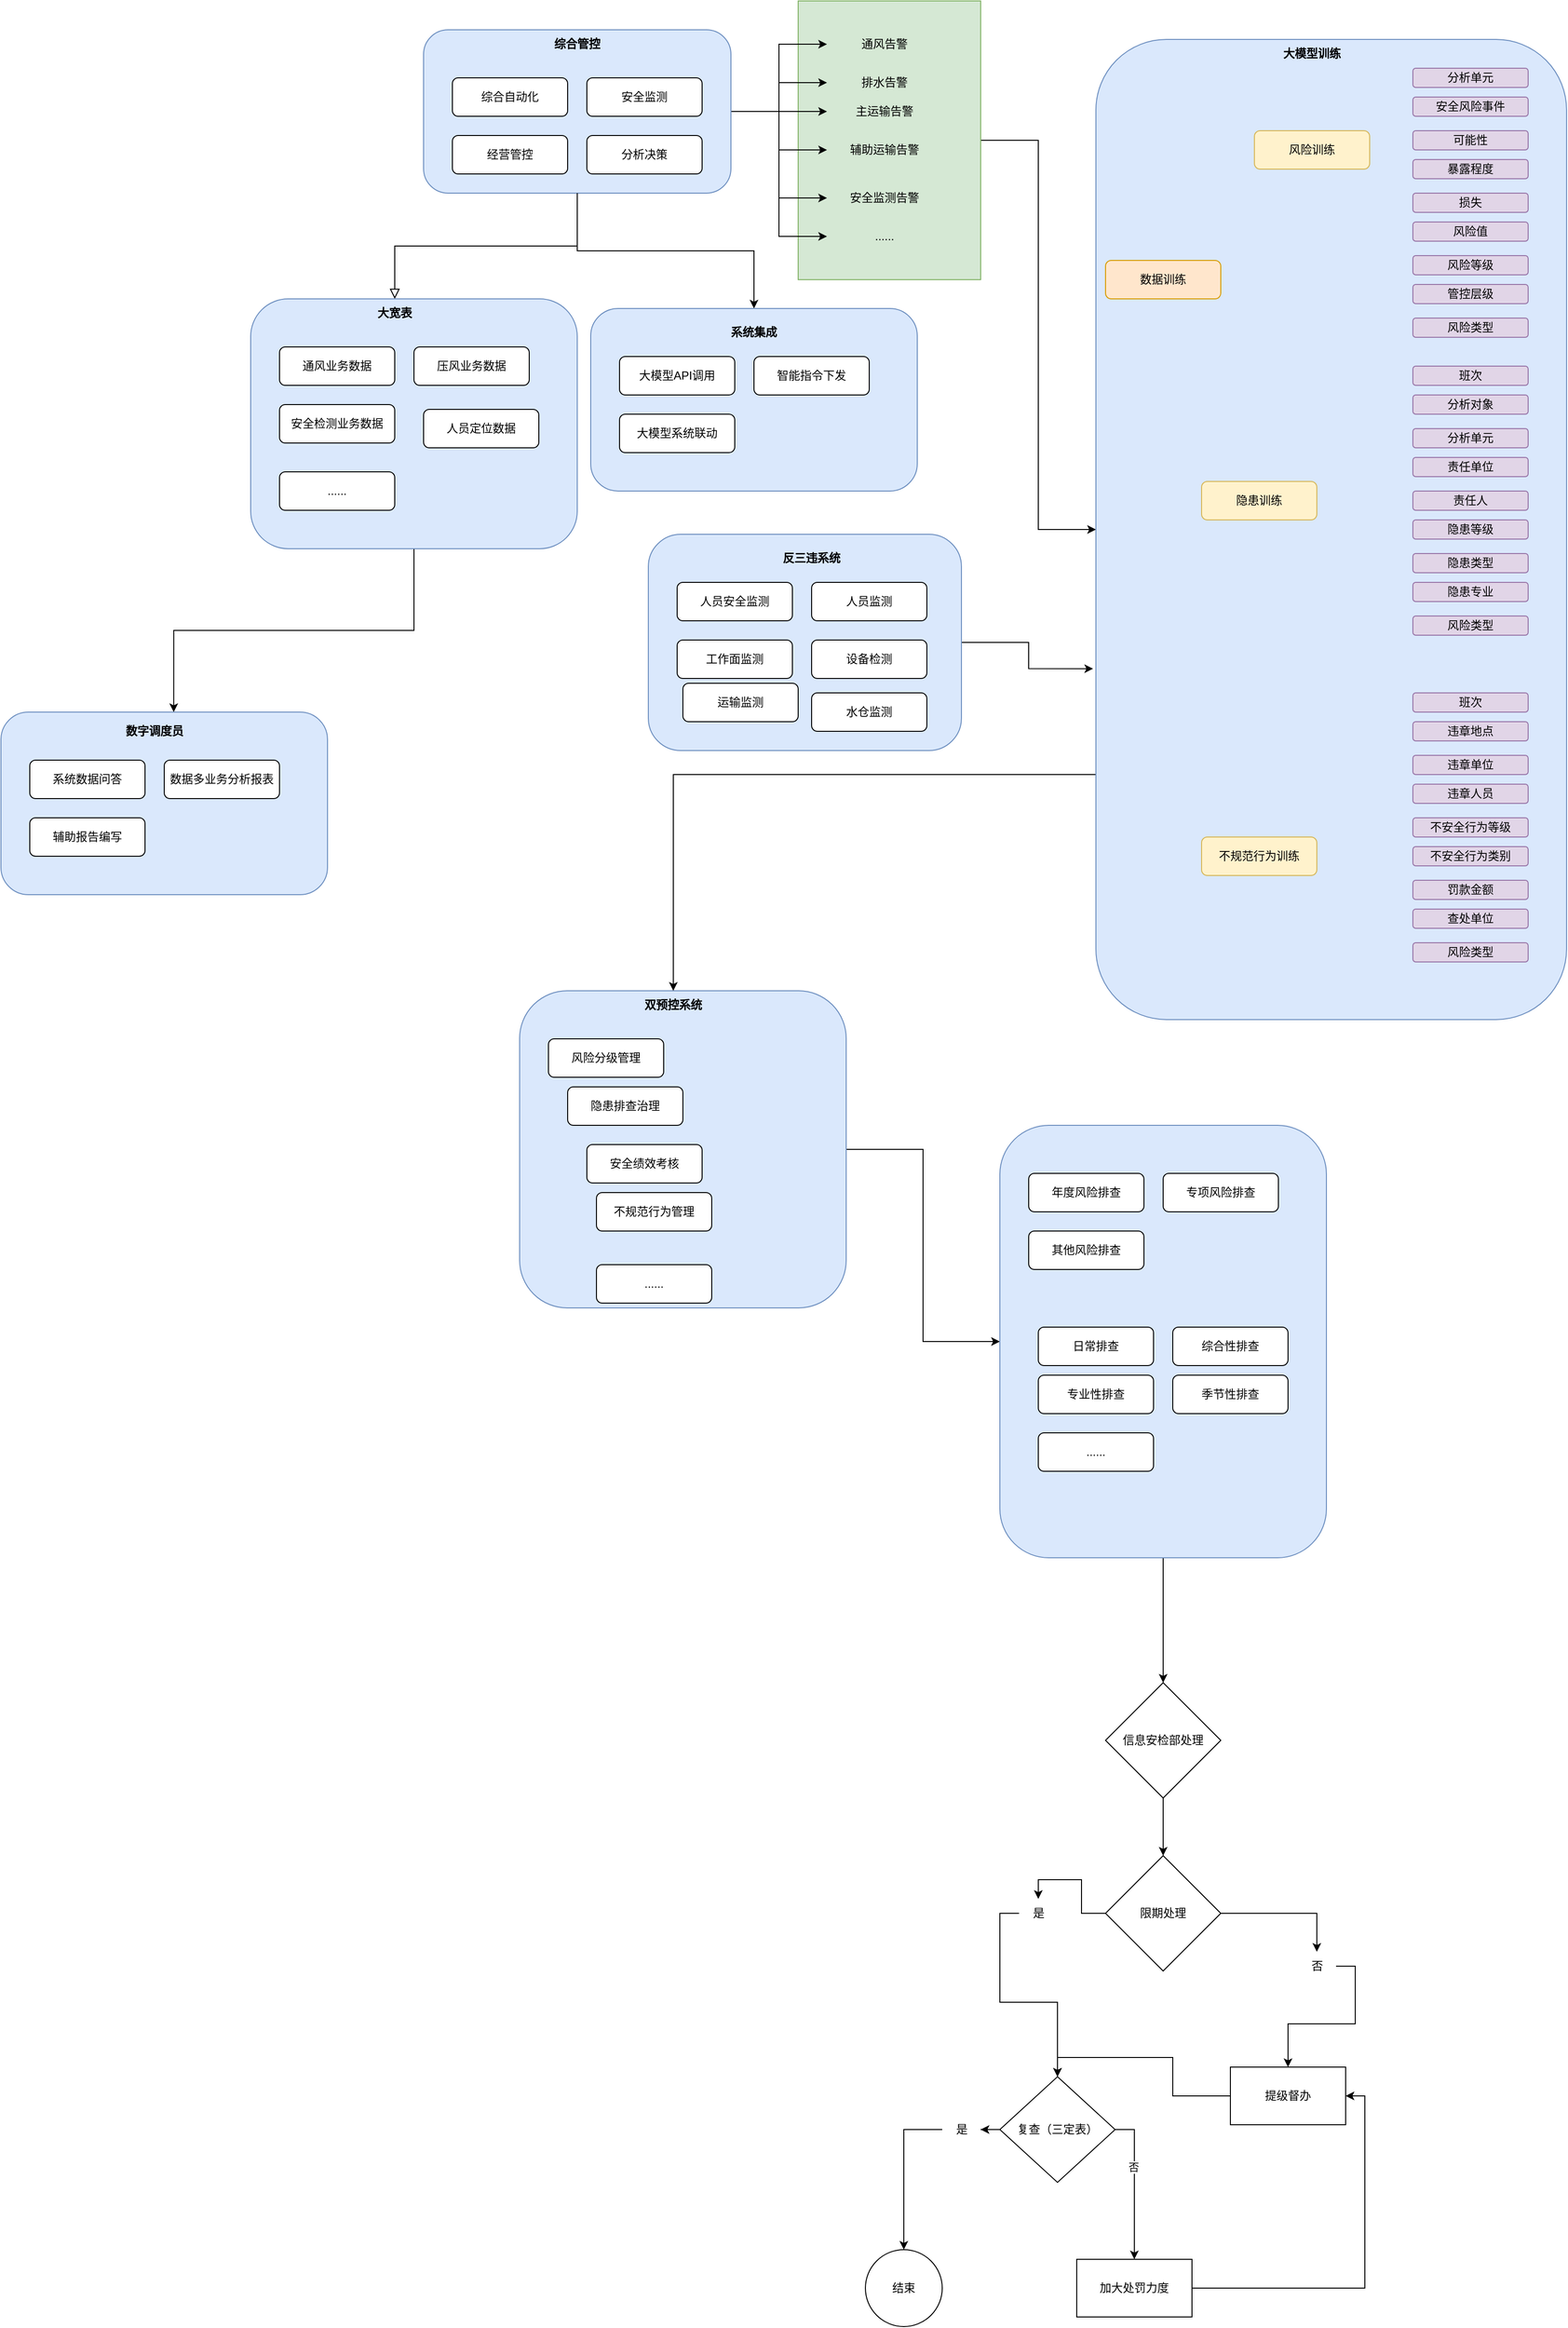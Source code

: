 <mxfile version="21.6.9" type="github">
  <diagram id="C5RBs43oDa-KdzZeNtuy" name="Page-1">
    <mxGraphModel dx="2095" dy="1060" grid="1" gridSize="10" guides="1" tooltips="1" connect="1" arrows="1" fold="1" page="1" pageScale="1" pageWidth="827" pageHeight="1169" math="0" shadow="0">
      <root>
        <mxCell id="WIyWlLk6GJQsqaUBKTNV-0" />
        <mxCell id="WIyWlLk6GJQsqaUBKTNV-1" parent="WIyWlLk6GJQsqaUBKTNV-0" />
        <mxCell id="GbgRb__HCXadz126l9WK-38" style="edgeStyle=orthogonalEdgeStyle;rounded=0;orthogonalLoop=1;jettySize=auto;html=1;entryX=0;entryY=0.5;entryDx=0;entryDy=0;" edge="1" parent="WIyWlLk6GJQsqaUBKTNV-1" source="GbgRb__HCXadz126l9WK-34" target="GbgRb__HCXadz126l9WK-15">
          <mxGeometry relative="1" as="geometry" />
        </mxCell>
        <mxCell id="GbgRb__HCXadz126l9WK-34" value="" style="rounded=0;whiteSpace=wrap;html=1;fillColor=#d5e8d4;strokeColor=#82b366;" vertex="1" parent="WIyWlLk6GJQsqaUBKTNV-1">
          <mxGeometry x="450" y="20" width="190" height="290" as="geometry" />
        </mxCell>
        <mxCell id="GbgRb__HCXadz126l9WK-39" style="edgeStyle=orthogonalEdgeStyle;rounded=0;orthogonalLoop=1;jettySize=auto;html=1;exitX=1;exitY=0.5;exitDx=0;exitDy=0;" edge="1" parent="WIyWlLk6GJQsqaUBKTNV-1" source="GbgRb__HCXadz126l9WK-1" target="GbgRb__HCXadz126l9WK-28">
          <mxGeometry relative="1" as="geometry" />
        </mxCell>
        <mxCell id="GbgRb__HCXadz126l9WK-40" style="edgeStyle=orthogonalEdgeStyle;rounded=0;orthogonalLoop=1;jettySize=auto;html=1;exitX=1;exitY=0.5;exitDx=0;exitDy=0;" edge="1" parent="WIyWlLk6GJQsqaUBKTNV-1" source="GbgRb__HCXadz126l9WK-1" target="GbgRb__HCXadz126l9WK-29">
          <mxGeometry relative="1" as="geometry" />
        </mxCell>
        <mxCell id="GbgRb__HCXadz126l9WK-41" style="edgeStyle=orthogonalEdgeStyle;rounded=0;orthogonalLoop=1;jettySize=auto;html=1;exitX=1;exitY=0.5;exitDx=0;exitDy=0;" edge="1" parent="WIyWlLk6GJQsqaUBKTNV-1" source="GbgRb__HCXadz126l9WK-1" target="GbgRb__HCXadz126l9WK-30">
          <mxGeometry relative="1" as="geometry" />
        </mxCell>
        <mxCell id="GbgRb__HCXadz126l9WK-42" style="edgeStyle=orthogonalEdgeStyle;rounded=0;orthogonalLoop=1;jettySize=auto;html=1;exitX=1;exitY=0.5;exitDx=0;exitDy=0;entryX=0;entryY=0.5;entryDx=0;entryDy=0;" edge="1" parent="WIyWlLk6GJQsqaUBKTNV-1" source="GbgRb__HCXadz126l9WK-1" target="GbgRb__HCXadz126l9WK-31">
          <mxGeometry relative="1" as="geometry" />
        </mxCell>
        <mxCell id="GbgRb__HCXadz126l9WK-43" style="edgeStyle=orthogonalEdgeStyle;rounded=0;orthogonalLoop=1;jettySize=auto;html=1;exitX=1;exitY=0.5;exitDx=0;exitDy=0;" edge="1" parent="WIyWlLk6GJQsqaUBKTNV-1" source="GbgRb__HCXadz126l9WK-1" target="GbgRb__HCXadz126l9WK-33">
          <mxGeometry relative="1" as="geometry" />
        </mxCell>
        <mxCell id="GbgRb__HCXadz126l9WK-44" style="edgeStyle=orthogonalEdgeStyle;rounded=0;orthogonalLoop=1;jettySize=auto;html=1;exitX=1;exitY=0.5;exitDx=0;exitDy=0;entryX=0;entryY=0.5;entryDx=0;entryDy=0;" edge="1" parent="WIyWlLk6GJQsqaUBKTNV-1" source="GbgRb__HCXadz126l9WK-1" target="GbgRb__HCXadz126l9WK-32">
          <mxGeometry relative="1" as="geometry" />
        </mxCell>
        <mxCell id="GbgRb__HCXadz126l9WK-187" style="edgeStyle=orthogonalEdgeStyle;rounded=0;orthogonalLoop=1;jettySize=auto;html=1;entryX=0.5;entryY=0;entryDx=0;entryDy=0;" edge="1" parent="WIyWlLk6GJQsqaUBKTNV-1" source="GbgRb__HCXadz126l9WK-1" target="GbgRb__HCXadz126l9WK-161">
          <mxGeometry relative="1" as="geometry" />
        </mxCell>
        <mxCell id="GbgRb__HCXadz126l9WK-1" value="" style="rounded=1;whiteSpace=wrap;html=1;fillColor=#dae8fc;strokeColor=#6c8ebf;" vertex="1" parent="WIyWlLk6GJQsqaUBKTNV-1">
          <mxGeometry x="60" y="50" width="320" height="170" as="geometry" />
        </mxCell>
        <mxCell id="WIyWlLk6GJQsqaUBKTNV-2" value="" style="rounded=0;html=1;jettySize=auto;orthogonalLoop=1;fontSize=11;endArrow=block;endFill=0;endSize=8;strokeWidth=1;shadow=0;labelBackgroundColor=none;edgeStyle=orthogonalEdgeStyle;exitX=0.5;exitY=1;exitDx=0;exitDy=0;entryX=0.5;entryY=0;entryDx=0;entryDy=0;" parent="WIyWlLk6GJQsqaUBKTNV-1" source="GbgRb__HCXadz126l9WK-1" target="GbgRb__HCXadz126l9WK-160" edge="1">
          <mxGeometry relative="1" as="geometry">
            <mxPoint x="220" y="310" as="targetPoint" />
          </mxGeometry>
        </mxCell>
        <mxCell id="WIyWlLk6GJQsqaUBKTNV-3" value="综合自动化" style="rounded=1;whiteSpace=wrap;html=1;fontSize=12;glass=0;strokeWidth=1;shadow=0;" parent="WIyWlLk6GJQsqaUBKTNV-1" vertex="1">
          <mxGeometry x="90" y="100" width="120" height="40" as="geometry" />
        </mxCell>
        <mxCell id="GbgRb__HCXadz126l9WK-0" value="安全监测" style="rounded=1;whiteSpace=wrap;html=1;fontSize=12;glass=0;strokeWidth=1;shadow=0;" vertex="1" parent="WIyWlLk6GJQsqaUBKTNV-1">
          <mxGeometry x="230" y="100" width="120" height="40" as="geometry" />
        </mxCell>
        <mxCell id="GbgRb__HCXadz126l9WK-2" value="经营管控" style="rounded=1;whiteSpace=wrap;html=1;fontSize=12;glass=0;strokeWidth=1;shadow=0;" vertex="1" parent="WIyWlLk6GJQsqaUBKTNV-1">
          <mxGeometry x="90" y="160" width="120" height="40" as="geometry" />
        </mxCell>
        <mxCell id="GbgRb__HCXadz126l9WK-3" value="分析决策" style="rounded=1;whiteSpace=wrap;html=1;fontSize=12;glass=0;strokeWidth=1;shadow=0;" vertex="1" parent="WIyWlLk6GJQsqaUBKTNV-1">
          <mxGeometry x="230" y="160" width="120" height="40" as="geometry" />
        </mxCell>
        <mxCell id="GbgRb__HCXadz126l9WK-8" value="&lt;b&gt;综合管控&lt;/b&gt;" style="text;html=1;strokeColor=none;fillColor=none;align=center;verticalAlign=middle;whiteSpace=wrap;rounded=0;strokeWidth=1;" vertex="1" parent="WIyWlLk6GJQsqaUBKTNV-1">
          <mxGeometry x="70" y="50" width="300" height="30" as="geometry" />
        </mxCell>
        <mxCell id="GbgRb__HCXadz126l9WK-88" style="edgeStyle=orthogonalEdgeStyle;rounded=0;orthogonalLoop=1;jettySize=auto;html=1;entryX=0;entryY=0.5;entryDx=0;entryDy=0;" edge="1" parent="WIyWlLk6GJQsqaUBKTNV-1" source="GbgRb__HCXadz126l9WK-9" target="GbgRb__HCXadz126l9WK-81">
          <mxGeometry relative="1" as="geometry" />
        </mxCell>
        <mxCell id="GbgRb__HCXadz126l9WK-9" value="" style="rounded=1;whiteSpace=wrap;html=1;fillColor=#dae8fc;strokeColor=#6c8ebf;" vertex="1" parent="WIyWlLk6GJQsqaUBKTNV-1">
          <mxGeometry x="160" y="1050" width="340" height="330" as="geometry" />
        </mxCell>
        <mxCell id="GbgRb__HCXadz126l9WK-10" value="风险分级管理" style="rounded=1;whiteSpace=wrap;html=1;fontSize=12;glass=0;strokeWidth=1;shadow=0;" vertex="1" parent="WIyWlLk6GJQsqaUBKTNV-1">
          <mxGeometry x="190" y="1100" width="120" height="40" as="geometry" />
        </mxCell>
        <mxCell id="GbgRb__HCXadz126l9WK-11" value="隐患排查治理" style="rounded=1;whiteSpace=wrap;html=1;fontSize=12;glass=0;strokeWidth=1;shadow=0;" vertex="1" parent="WIyWlLk6GJQsqaUBKTNV-1">
          <mxGeometry x="210" y="1150" width="120" height="40" as="geometry" />
        </mxCell>
        <mxCell id="GbgRb__HCXadz126l9WK-12" value="不规范行为管理" style="rounded=1;whiteSpace=wrap;html=1;fontSize=12;glass=0;strokeWidth=1;shadow=0;" vertex="1" parent="WIyWlLk6GJQsqaUBKTNV-1">
          <mxGeometry x="240" y="1260" width="120" height="40" as="geometry" />
        </mxCell>
        <mxCell id="GbgRb__HCXadz126l9WK-13" value="安全绩效考核" style="rounded=1;whiteSpace=wrap;html=1;fontSize=12;glass=0;strokeWidth=1;shadow=0;" vertex="1" parent="WIyWlLk6GJQsqaUBKTNV-1">
          <mxGeometry x="230" y="1210" width="120" height="40" as="geometry" />
        </mxCell>
        <mxCell id="GbgRb__HCXadz126l9WK-14" value="&lt;b&gt;双预控系统&lt;/b&gt;" style="text;html=1;strokeColor=none;fillColor=none;align=center;verticalAlign=middle;whiteSpace=wrap;rounded=0;strokeWidth=1;" vertex="1" parent="WIyWlLk6GJQsqaUBKTNV-1">
          <mxGeometry x="160" y="1050" width="320" height="30" as="geometry" />
        </mxCell>
        <mxCell id="GbgRb__HCXadz126l9WK-79" style="edgeStyle=orthogonalEdgeStyle;rounded=0;orthogonalLoop=1;jettySize=auto;html=1;exitX=0;exitY=0.75;exitDx=0;exitDy=0;entryX=0.5;entryY=0;entryDx=0;entryDy=0;" edge="1" parent="WIyWlLk6GJQsqaUBKTNV-1" source="GbgRb__HCXadz126l9WK-15" target="GbgRb__HCXadz126l9WK-14">
          <mxGeometry relative="1" as="geometry" />
        </mxCell>
        <mxCell id="GbgRb__HCXadz126l9WK-15" value="" style="rounded=1;whiteSpace=wrap;html=1;fillColor=#dae8fc;strokeColor=#6c8ebf;" vertex="1" parent="WIyWlLk6GJQsqaUBKTNV-1">
          <mxGeometry x="760" y="60" width="490" height="1020" as="geometry" />
        </mxCell>
        <mxCell id="GbgRb__HCXadz126l9WK-16" value="分析单元" style="rounded=1;whiteSpace=wrap;html=1;fontSize=12;glass=0;strokeWidth=1;shadow=0;fillColor=#e1d5e7;strokeColor=#9673a6;" vertex="1" parent="WIyWlLk6GJQsqaUBKTNV-1">
          <mxGeometry x="1090" y="90" width="120" height="20" as="geometry" />
        </mxCell>
        <mxCell id="GbgRb__HCXadz126l9WK-17" value="风险训练" style="rounded=1;whiteSpace=wrap;html=1;fontSize=12;glass=0;strokeWidth=1;shadow=0;fillColor=#fff2cc;strokeColor=#d6b656;" vertex="1" parent="WIyWlLk6GJQsqaUBKTNV-1">
          <mxGeometry x="925" y="155" width="120" height="40" as="geometry" />
        </mxCell>
        <mxCell id="GbgRb__HCXadz126l9WK-18" value="数据训练" style="rounded=1;whiteSpace=wrap;html=1;fontSize=12;glass=0;strokeWidth=1;shadow=0;fillColor=#ffe6cc;strokeColor=#d79b00;" vertex="1" parent="WIyWlLk6GJQsqaUBKTNV-1">
          <mxGeometry x="770" y="290" width="120" height="40" as="geometry" />
        </mxCell>
        <mxCell id="GbgRb__HCXadz126l9WK-19" value="不规范行为训练" style="rounded=1;whiteSpace=wrap;html=1;fontSize=12;glass=0;strokeWidth=1;shadow=0;fillColor=#fff2cc;strokeColor=#d6b656;" vertex="1" parent="WIyWlLk6GJQsqaUBKTNV-1">
          <mxGeometry x="870" y="890" width="120" height="40" as="geometry" />
        </mxCell>
        <mxCell id="GbgRb__HCXadz126l9WK-20" value="&lt;b&gt;大模型训练&lt;/b&gt;" style="text;html=1;strokeColor=none;fillColor=none;align=center;verticalAlign=middle;whiteSpace=wrap;rounded=0;strokeWidth=1;" vertex="1" parent="WIyWlLk6GJQsqaUBKTNV-1">
          <mxGeometry x="760" y="60" width="450" height="30" as="geometry" />
        </mxCell>
        <mxCell id="GbgRb__HCXadz126l9WK-28" value="通风告警" style="text;html=1;strokeColor=none;fillColor=none;align=center;verticalAlign=middle;whiteSpace=wrap;rounded=0;" vertex="1" parent="WIyWlLk6GJQsqaUBKTNV-1">
          <mxGeometry x="480" y="50" width="120" height="30" as="geometry" />
        </mxCell>
        <mxCell id="GbgRb__HCXadz126l9WK-29" value="排水告警" style="text;html=1;strokeColor=none;fillColor=none;align=center;verticalAlign=middle;whiteSpace=wrap;rounded=0;" vertex="1" parent="WIyWlLk6GJQsqaUBKTNV-1">
          <mxGeometry x="480" y="90" width="120" height="30" as="geometry" />
        </mxCell>
        <mxCell id="GbgRb__HCXadz126l9WK-30" value="主运输告警" style="text;html=1;strokeColor=none;fillColor=none;align=center;verticalAlign=middle;whiteSpace=wrap;rounded=0;" vertex="1" parent="WIyWlLk6GJQsqaUBKTNV-1">
          <mxGeometry x="480" y="120" width="120" height="30" as="geometry" />
        </mxCell>
        <mxCell id="GbgRb__HCXadz126l9WK-31" value="辅助运输告警" style="text;html=1;strokeColor=none;fillColor=none;align=center;verticalAlign=middle;whiteSpace=wrap;rounded=0;" vertex="1" parent="WIyWlLk6GJQsqaUBKTNV-1">
          <mxGeometry x="480" y="160" width="120" height="30" as="geometry" />
        </mxCell>
        <mxCell id="GbgRb__HCXadz126l9WK-32" value="......" style="text;html=1;strokeColor=none;fillColor=none;align=center;verticalAlign=middle;whiteSpace=wrap;rounded=0;" vertex="1" parent="WIyWlLk6GJQsqaUBKTNV-1">
          <mxGeometry x="480" y="250" width="120" height="30" as="geometry" />
        </mxCell>
        <mxCell id="GbgRb__HCXadz126l9WK-33" value="安全监测告警" style="text;html=1;strokeColor=none;fillColor=none;align=center;verticalAlign=middle;whiteSpace=wrap;rounded=0;" vertex="1" parent="WIyWlLk6GJQsqaUBKTNV-1">
          <mxGeometry x="480" y="210" width="120" height="30" as="geometry" />
        </mxCell>
        <mxCell id="GbgRb__HCXadz126l9WK-46" value="隐患训练" style="rounded=1;whiteSpace=wrap;html=1;fontSize=12;glass=0;strokeWidth=1;shadow=0;fillColor=#fff2cc;strokeColor=#d6b656;" vertex="1" parent="WIyWlLk6GJQsqaUBKTNV-1">
          <mxGeometry x="870" y="520" width="120" height="40" as="geometry" />
        </mxCell>
        <mxCell id="GbgRb__HCXadz126l9WK-49" value="安全风险事件" style="rounded=1;whiteSpace=wrap;html=1;fontSize=12;glass=0;strokeWidth=1;shadow=0;fillColor=#e1d5e7;strokeColor=#9673a6;" vertex="1" parent="WIyWlLk6GJQsqaUBKTNV-1">
          <mxGeometry x="1090" y="120" width="120" height="20" as="geometry" />
        </mxCell>
        <mxCell id="GbgRb__HCXadz126l9WK-50" value="可能性" style="rounded=1;whiteSpace=wrap;html=1;fontSize=12;glass=0;strokeWidth=1;shadow=0;fillColor=#e1d5e7;strokeColor=#9673a6;" vertex="1" parent="WIyWlLk6GJQsqaUBKTNV-1">
          <mxGeometry x="1090" y="155" width="120" height="20" as="geometry" />
        </mxCell>
        <mxCell id="GbgRb__HCXadz126l9WK-51" value="暴露程度" style="rounded=1;whiteSpace=wrap;html=1;fontSize=12;glass=0;strokeWidth=1;shadow=0;fillColor=#e1d5e7;strokeColor=#9673a6;" vertex="1" parent="WIyWlLk6GJQsqaUBKTNV-1">
          <mxGeometry x="1090" y="185" width="120" height="20" as="geometry" />
        </mxCell>
        <mxCell id="GbgRb__HCXadz126l9WK-52" value="损失" style="rounded=1;whiteSpace=wrap;html=1;fontSize=12;glass=0;strokeWidth=1;shadow=0;fillColor=#e1d5e7;strokeColor=#9673a6;" vertex="1" parent="WIyWlLk6GJQsqaUBKTNV-1">
          <mxGeometry x="1090" y="220" width="120" height="20" as="geometry" />
        </mxCell>
        <mxCell id="GbgRb__HCXadz126l9WK-53" value="风险值" style="rounded=1;whiteSpace=wrap;html=1;fontSize=12;glass=0;strokeWidth=1;shadow=0;fillColor=#e1d5e7;strokeColor=#9673a6;" vertex="1" parent="WIyWlLk6GJQsqaUBKTNV-1">
          <mxGeometry x="1090" y="250" width="120" height="20" as="geometry" />
        </mxCell>
        <mxCell id="GbgRb__HCXadz126l9WK-54" value="风险等级" style="rounded=1;whiteSpace=wrap;html=1;fontSize=12;glass=0;strokeWidth=1;shadow=0;fillColor=#e1d5e7;strokeColor=#9673a6;" vertex="1" parent="WIyWlLk6GJQsqaUBKTNV-1">
          <mxGeometry x="1090" y="285" width="120" height="20" as="geometry" />
        </mxCell>
        <mxCell id="GbgRb__HCXadz126l9WK-55" value="管控层级" style="rounded=1;whiteSpace=wrap;html=1;fontSize=12;glass=0;strokeWidth=1;shadow=0;fillColor=#e1d5e7;strokeColor=#9673a6;" vertex="1" parent="WIyWlLk6GJQsqaUBKTNV-1">
          <mxGeometry x="1090" y="315" width="120" height="20" as="geometry" />
        </mxCell>
        <mxCell id="GbgRb__HCXadz126l9WK-56" value="风险类型" style="rounded=1;whiteSpace=wrap;html=1;fontSize=12;glass=0;strokeWidth=1;shadow=0;fillColor=#e1d5e7;strokeColor=#9673a6;" vertex="1" parent="WIyWlLk6GJQsqaUBKTNV-1">
          <mxGeometry x="1090" y="350" width="120" height="20" as="geometry" />
        </mxCell>
        <mxCell id="GbgRb__HCXadz126l9WK-58" value="班次" style="rounded=1;whiteSpace=wrap;html=1;fontSize=12;glass=0;strokeWidth=1;shadow=0;fillColor=#e1d5e7;strokeColor=#9673a6;" vertex="1" parent="WIyWlLk6GJQsqaUBKTNV-1">
          <mxGeometry x="1090" y="400" width="120" height="20" as="geometry" />
        </mxCell>
        <mxCell id="GbgRb__HCXadz126l9WK-59" value="分析对象" style="rounded=1;whiteSpace=wrap;html=1;fontSize=12;glass=0;strokeWidth=1;shadow=0;fillColor=#e1d5e7;strokeColor=#9673a6;" vertex="1" parent="WIyWlLk6GJQsqaUBKTNV-1">
          <mxGeometry x="1090" y="430" width="120" height="20" as="geometry" />
        </mxCell>
        <mxCell id="GbgRb__HCXadz126l9WK-60" value="分析单元" style="rounded=1;whiteSpace=wrap;html=1;fontSize=12;glass=0;strokeWidth=1;shadow=0;fillColor=#e1d5e7;strokeColor=#9673a6;" vertex="1" parent="WIyWlLk6GJQsqaUBKTNV-1">
          <mxGeometry x="1090" y="465" width="120" height="20" as="geometry" />
        </mxCell>
        <mxCell id="GbgRb__HCXadz126l9WK-61" value="责任单位" style="rounded=1;whiteSpace=wrap;html=1;fontSize=12;glass=0;strokeWidth=1;shadow=0;fillColor=#e1d5e7;strokeColor=#9673a6;" vertex="1" parent="WIyWlLk6GJQsqaUBKTNV-1">
          <mxGeometry x="1090" y="495" width="120" height="20" as="geometry" />
        </mxCell>
        <mxCell id="GbgRb__HCXadz126l9WK-62" value="责任人" style="rounded=1;whiteSpace=wrap;html=1;fontSize=12;glass=0;strokeWidth=1;shadow=0;fillColor=#e1d5e7;strokeColor=#9673a6;" vertex="1" parent="WIyWlLk6GJQsqaUBKTNV-1">
          <mxGeometry x="1090" y="530" width="120" height="20" as="geometry" />
        </mxCell>
        <mxCell id="GbgRb__HCXadz126l9WK-63" value="隐患等级" style="rounded=1;whiteSpace=wrap;html=1;fontSize=12;glass=0;strokeWidth=1;shadow=0;fillColor=#e1d5e7;strokeColor=#9673a6;" vertex="1" parent="WIyWlLk6GJQsqaUBKTNV-1">
          <mxGeometry x="1090" y="560" width="120" height="20" as="geometry" />
        </mxCell>
        <mxCell id="GbgRb__HCXadz126l9WK-64" value="隐患类型" style="rounded=1;whiteSpace=wrap;html=1;fontSize=12;glass=0;strokeWidth=1;shadow=0;fillColor=#e1d5e7;strokeColor=#9673a6;" vertex="1" parent="WIyWlLk6GJQsqaUBKTNV-1">
          <mxGeometry x="1090" y="595" width="120" height="20" as="geometry" />
        </mxCell>
        <mxCell id="GbgRb__HCXadz126l9WK-65" value="隐患专业" style="rounded=1;whiteSpace=wrap;html=1;fontSize=12;glass=0;strokeWidth=1;shadow=0;fillColor=#e1d5e7;strokeColor=#9673a6;" vertex="1" parent="WIyWlLk6GJQsqaUBKTNV-1">
          <mxGeometry x="1090" y="625" width="120" height="20" as="geometry" />
        </mxCell>
        <mxCell id="GbgRb__HCXadz126l9WK-66" value="风险类型" style="rounded=1;whiteSpace=wrap;html=1;fontSize=12;glass=0;strokeWidth=1;shadow=0;fillColor=#e1d5e7;strokeColor=#9673a6;" vertex="1" parent="WIyWlLk6GJQsqaUBKTNV-1">
          <mxGeometry x="1090" y="660" width="120" height="20" as="geometry" />
        </mxCell>
        <mxCell id="GbgRb__HCXadz126l9WK-67" value="班次" style="rounded=1;whiteSpace=wrap;html=1;fontSize=12;glass=0;strokeWidth=1;shadow=0;fillColor=#e1d5e7;strokeColor=#9673a6;" vertex="1" parent="WIyWlLk6GJQsqaUBKTNV-1">
          <mxGeometry x="1090" y="740" width="120" height="20" as="geometry" />
        </mxCell>
        <mxCell id="GbgRb__HCXadz126l9WK-68" value="违章地点" style="rounded=1;whiteSpace=wrap;html=1;fontSize=12;glass=0;strokeWidth=1;shadow=0;fillColor=#e1d5e7;strokeColor=#9673a6;" vertex="1" parent="WIyWlLk6GJQsqaUBKTNV-1">
          <mxGeometry x="1090" y="770" width="120" height="20" as="geometry" />
        </mxCell>
        <mxCell id="GbgRb__HCXadz126l9WK-69" value="违章单位" style="rounded=1;whiteSpace=wrap;html=1;fontSize=12;glass=0;strokeWidth=1;shadow=0;fillColor=#e1d5e7;strokeColor=#9673a6;" vertex="1" parent="WIyWlLk6GJQsqaUBKTNV-1">
          <mxGeometry x="1090" y="805" width="120" height="20" as="geometry" />
        </mxCell>
        <mxCell id="GbgRb__HCXadz126l9WK-70" value="违章人员" style="rounded=1;whiteSpace=wrap;html=1;fontSize=12;glass=0;strokeWidth=1;shadow=0;fillColor=#e1d5e7;strokeColor=#9673a6;" vertex="1" parent="WIyWlLk6GJQsqaUBKTNV-1">
          <mxGeometry x="1090" y="835" width="120" height="20" as="geometry" />
        </mxCell>
        <mxCell id="GbgRb__HCXadz126l9WK-71" value="不安全行为等级" style="rounded=1;whiteSpace=wrap;html=1;fontSize=12;glass=0;strokeWidth=1;shadow=0;fillColor=#e1d5e7;strokeColor=#9673a6;" vertex="1" parent="WIyWlLk6GJQsqaUBKTNV-1">
          <mxGeometry x="1090" y="870" width="120" height="20" as="geometry" />
        </mxCell>
        <mxCell id="GbgRb__HCXadz126l9WK-72" value="不安全行为类别" style="rounded=1;whiteSpace=wrap;html=1;fontSize=12;glass=0;strokeWidth=1;shadow=0;fillColor=#e1d5e7;strokeColor=#9673a6;" vertex="1" parent="WIyWlLk6GJQsqaUBKTNV-1">
          <mxGeometry x="1090" y="900" width="120" height="20" as="geometry" />
        </mxCell>
        <mxCell id="GbgRb__HCXadz126l9WK-73" value="罚款金额" style="rounded=1;whiteSpace=wrap;html=1;fontSize=12;glass=0;strokeWidth=1;shadow=0;fillColor=#e1d5e7;strokeColor=#9673a6;" vertex="1" parent="WIyWlLk6GJQsqaUBKTNV-1">
          <mxGeometry x="1090" y="935" width="120" height="20" as="geometry" />
        </mxCell>
        <mxCell id="GbgRb__HCXadz126l9WK-74" value="查处单位" style="rounded=1;whiteSpace=wrap;html=1;fontSize=12;glass=0;strokeWidth=1;shadow=0;fillColor=#e1d5e7;strokeColor=#9673a6;" vertex="1" parent="WIyWlLk6GJQsqaUBKTNV-1">
          <mxGeometry x="1090" y="965" width="120" height="20" as="geometry" />
        </mxCell>
        <mxCell id="GbgRb__HCXadz126l9WK-75" value="风险类型" style="rounded=1;whiteSpace=wrap;html=1;fontSize=12;glass=0;strokeWidth=1;shadow=0;fillColor=#e1d5e7;strokeColor=#9673a6;" vertex="1" parent="WIyWlLk6GJQsqaUBKTNV-1">
          <mxGeometry x="1090" y="1000" width="120" height="20" as="geometry" />
        </mxCell>
        <mxCell id="GbgRb__HCXadz126l9WK-80" value="......" style="rounded=1;whiteSpace=wrap;html=1;fontSize=12;glass=0;strokeWidth=1;shadow=0;" vertex="1" parent="WIyWlLk6GJQsqaUBKTNV-1">
          <mxGeometry x="240" y="1335" width="120" height="40" as="geometry" />
        </mxCell>
        <mxCell id="GbgRb__HCXadz126l9WK-108" style="edgeStyle=orthogonalEdgeStyle;rounded=0;orthogonalLoop=1;jettySize=auto;html=1;entryX=0.5;entryY=0;entryDx=0;entryDy=0;" edge="1" parent="WIyWlLk6GJQsqaUBKTNV-1" source="GbgRb__HCXadz126l9WK-81" target="GbgRb__HCXadz126l9WK-107">
          <mxGeometry relative="1" as="geometry" />
        </mxCell>
        <mxCell id="GbgRb__HCXadz126l9WK-81" value="" style="rounded=1;whiteSpace=wrap;html=1;fillColor=#dae8fc;strokeColor=#6c8ebf;" vertex="1" parent="WIyWlLk6GJQsqaUBKTNV-1">
          <mxGeometry x="660" y="1190" width="340" height="450" as="geometry" />
        </mxCell>
        <mxCell id="GbgRb__HCXadz126l9WK-82" value="年度风险排查" style="rounded=1;whiteSpace=wrap;html=1;fontSize=12;glass=0;strokeWidth=1;shadow=0;" vertex="1" parent="WIyWlLk6GJQsqaUBKTNV-1">
          <mxGeometry x="690" y="1240" width="120" height="40" as="geometry" />
        </mxCell>
        <mxCell id="GbgRb__HCXadz126l9WK-83" value="专项风险排查" style="rounded=1;whiteSpace=wrap;html=1;fontSize=12;glass=0;strokeWidth=1;shadow=0;" vertex="1" parent="WIyWlLk6GJQsqaUBKTNV-1">
          <mxGeometry x="830" y="1240" width="120" height="40" as="geometry" />
        </mxCell>
        <mxCell id="GbgRb__HCXadz126l9WK-84" value="其他风险排查" style="rounded=1;whiteSpace=wrap;html=1;fontSize=12;glass=0;strokeWidth=1;shadow=0;" vertex="1" parent="WIyWlLk6GJQsqaUBKTNV-1">
          <mxGeometry x="690" y="1300" width="120" height="40" as="geometry" />
        </mxCell>
        <mxCell id="GbgRb__HCXadz126l9WK-85" value="日常排查" style="rounded=1;whiteSpace=wrap;html=1;fontSize=12;glass=0;strokeWidth=1;shadow=0;" vertex="1" parent="WIyWlLk6GJQsqaUBKTNV-1">
          <mxGeometry x="700" y="1400" width="120" height="40" as="geometry" />
        </mxCell>
        <mxCell id="GbgRb__HCXadz126l9WK-87" value="综合性排查" style="rounded=1;whiteSpace=wrap;html=1;fontSize=12;glass=0;strokeWidth=1;shadow=0;" vertex="1" parent="WIyWlLk6GJQsqaUBKTNV-1">
          <mxGeometry x="840" y="1400" width="120" height="40" as="geometry" />
        </mxCell>
        <mxCell id="GbgRb__HCXadz126l9WK-89" value="专业性排查" style="rounded=1;whiteSpace=wrap;html=1;fontSize=12;glass=0;strokeWidth=1;shadow=0;" vertex="1" parent="WIyWlLk6GJQsqaUBKTNV-1">
          <mxGeometry x="700" y="1450" width="120" height="40" as="geometry" />
        </mxCell>
        <mxCell id="GbgRb__HCXadz126l9WK-90" value="季节性排查" style="rounded=1;whiteSpace=wrap;html=1;fontSize=12;glass=0;strokeWidth=1;shadow=0;" vertex="1" parent="WIyWlLk6GJQsqaUBKTNV-1">
          <mxGeometry x="840" y="1450" width="120" height="40" as="geometry" />
        </mxCell>
        <mxCell id="GbgRb__HCXadz126l9WK-91" value="......" style="rounded=1;whiteSpace=wrap;html=1;fontSize=12;glass=0;strokeWidth=1;shadow=0;" vertex="1" parent="WIyWlLk6GJQsqaUBKTNV-1">
          <mxGeometry x="700" y="1510" width="120" height="40" as="geometry" />
        </mxCell>
        <mxCell id="GbgRb__HCXadz126l9WK-123" style="edgeStyle=orthogonalEdgeStyle;rounded=0;orthogonalLoop=1;jettySize=auto;html=1;entryX=0.5;entryY=0;entryDx=0;entryDy=0;" edge="1" parent="WIyWlLk6GJQsqaUBKTNV-1" source="GbgRb__HCXadz126l9WK-107" target="GbgRb__HCXadz126l9WK-118">
          <mxGeometry relative="1" as="geometry" />
        </mxCell>
        <mxCell id="GbgRb__HCXadz126l9WK-107" value="信息安检部处理" style="rhombus;whiteSpace=wrap;html=1;" vertex="1" parent="WIyWlLk6GJQsqaUBKTNV-1">
          <mxGeometry x="770" y="1770" width="120" height="120" as="geometry" />
        </mxCell>
        <mxCell id="GbgRb__HCXadz126l9WK-121" style="edgeStyle=orthogonalEdgeStyle;rounded=0;orthogonalLoop=1;jettySize=auto;html=1;entryX=0.5;entryY=0;entryDx=0;entryDy=0;exitX=0;exitY=0.5;exitDx=0;exitDy=0;" edge="1" parent="WIyWlLk6GJQsqaUBKTNV-1" source="GbgRb__HCXadz126l9WK-122" target="GbgRb__HCXadz126l9WK-133">
          <mxGeometry relative="1" as="geometry">
            <mxPoint x="720" y="2170" as="targetPoint" />
          </mxGeometry>
        </mxCell>
        <mxCell id="GbgRb__HCXadz126l9WK-125" style="edgeStyle=orthogonalEdgeStyle;rounded=0;orthogonalLoop=1;jettySize=auto;html=1;entryX=0.5;entryY=0;entryDx=0;entryDy=0;exitX=1;exitY=0.5;exitDx=0;exitDy=0;" edge="1" parent="WIyWlLk6GJQsqaUBKTNV-1" source="GbgRb__HCXadz126l9WK-126" target="GbgRb__HCXadz126l9WK-124">
          <mxGeometry relative="1" as="geometry" />
        </mxCell>
        <mxCell id="GbgRb__HCXadz126l9WK-118" value="限期处理" style="rhombus;whiteSpace=wrap;html=1;" vertex="1" parent="WIyWlLk6GJQsqaUBKTNV-1">
          <mxGeometry x="770" y="1950" width="120" height="120" as="geometry" />
        </mxCell>
        <mxCell id="GbgRb__HCXadz126l9WK-141" style="edgeStyle=orthogonalEdgeStyle;rounded=0;orthogonalLoop=1;jettySize=auto;html=1;entryX=0.5;entryY=0;entryDx=0;entryDy=0;" edge="1" parent="WIyWlLk6GJQsqaUBKTNV-1" source="GbgRb__HCXadz126l9WK-124" target="GbgRb__HCXadz126l9WK-133">
          <mxGeometry relative="1" as="geometry" />
        </mxCell>
        <mxCell id="GbgRb__HCXadz126l9WK-124" value="提级督办" style="rounded=0;whiteSpace=wrap;html=1;" vertex="1" parent="WIyWlLk6GJQsqaUBKTNV-1">
          <mxGeometry x="900" y="2170" width="120" height="60" as="geometry" />
        </mxCell>
        <mxCell id="GbgRb__HCXadz126l9WK-128" value="" style="edgeStyle=orthogonalEdgeStyle;rounded=0;orthogonalLoop=1;jettySize=auto;html=1;entryX=0.5;entryY=0;entryDx=0;entryDy=0;exitX=1;exitY=0.5;exitDx=0;exitDy=0;" edge="1" parent="WIyWlLk6GJQsqaUBKTNV-1" source="GbgRb__HCXadz126l9WK-118" target="GbgRb__HCXadz126l9WK-126">
          <mxGeometry relative="1" as="geometry">
            <mxPoint x="890" y="2010" as="sourcePoint" />
            <mxPoint x="900" y="2180" as="targetPoint" />
          </mxGeometry>
        </mxCell>
        <mxCell id="GbgRb__HCXadz126l9WK-126" value="否" style="text;html=1;align=center;verticalAlign=middle;resizable=0;points=[];autosize=1;strokeColor=none;fillColor=none;" vertex="1" parent="WIyWlLk6GJQsqaUBKTNV-1">
          <mxGeometry x="970" y="2050" width="40" height="30" as="geometry" />
        </mxCell>
        <mxCell id="GbgRb__HCXadz126l9WK-129" value="" style="edgeStyle=orthogonalEdgeStyle;rounded=0;orthogonalLoop=1;jettySize=auto;html=1;entryX=0.5;entryY=0;entryDx=0;entryDy=0;exitX=0;exitY=0.5;exitDx=0;exitDy=0;" edge="1" parent="WIyWlLk6GJQsqaUBKTNV-1" source="GbgRb__HCXadz126l9WK-118" target="GbgRb__HCXadz126l9WK-122">
          <mxGeometry relative="1" as="geometry">
            <mxPoint x="770" y="2010" as="sourcePoint" />
            <mxPoint x="720" y="2170" as="targetPoint" />
          </mxGeometry>
        </mxCell>
        <mxCell id="GbgRb__HCXadz126l9WK-122" value="是" style="text;html=1;align=center;verticalAlign=middle;resizable=0;points=[];autosize=1;strokeColor=none;fillColor=none;" vertex="1" parent="WIyWlLk6GJQsqaUBKTNV-1">
          <mxGeometry x="680" y="1995" width="40" height="30" as="geometry" />
        </mxCell>
        <mxCell id="GbgRb__HCXadz126l9WK-132" value="结束" style="ellipse;whiteSpace=wrap;html=1;aspect=fixed;" vertex="1" parent="WIyWlLk6GJQsqaUBKTNV-1">
          <mxGeometry x="520" y="2360" width="80" height="80" as="geometry" />
        </mxCell>
        <mxCell id="GbgRb__HCXadz126l9WK-134" style="edgeStyle=orthogonalEdgeStyle;rounded=0;orthogonalLoop=1;jettySize=auto;html=1;exitX=0;exitY=0.5;exitDx=0;exitDy=0;" edge="1" parent="WIyWlLk6GJQsqaUBKTNV-1" source="GbgRb__HCXadz126l9WK-135" target="GbgRb__HCXadz126l9WK-132">
          <mxGeometry relative="1" as="geometry" />
        </mxCell>
        <mxCell id="GbgRb__HCXadz126l9WK-139" style="edgeStyle=orthogonalEdgeStyle;rounded=0;orthogonalLoop=1;jettySize=auto;html=1;entryX=0.5;entryY=0;entryDx=0;entryDy=0;exitX=1;exitY=0.5;exitDx=0;exitDy=0;" edge="1" parent="WIyWlLk6GJQsqaUBKTNV-1" source="GbgRb__HCXadz126l9WK-133" target="GbgRb__HCXadz126l9WK-137">
          <mxGeometry relative="1" as="geometry" />
        </mxCell>
        <mxCell id="GbgRb__HCXadz126l9WK-140" value="否" style="edgeLabel;html=1;align=center;verticalAlign=middle;resizable=0;points=[];" vertex="1" connectable="0" parent="GbgRb__HCXadz126l9WK-139">
          <mxGeometry x="-0.247" y="-1" relative="1" as="geometry">
            <mxPoint as="offset" />
          </mxGeometry>
        </mxCell>
        <mxCell id="GbgRb__HCXadz126l9WK-133" value="复查（三定表）" style="rhombus;whiteSpace=wrap;html=1;" vertex="1" parent="WIyWlLk6GJQsqaUBKTNV-1">
          <mxGeometry x="660" y="2180" width="120" height="110" as="geometry" />
        </mxCell>
        <mxCell id="GbgRb__HCXadz126l9WK-136" value="" style="edgeStyle=orthogonalEdgeStyle;rounded=0;orthogonalLoop=1;jettySize=auto;html=1;exitX=0;exitY=0.5;exitDx=0;exitDy=0;" edge="1" parent="WIyWlLk6GJQsqaUBKTNV-1" source="GbgRb__HCXadz126l9WK-133" target="GbgRb__HCXadz126l9WK-135">
          <mxGeometry relative="1" as="geometry">
            <mxPoint x="660" y="2235" as="sourcePoint" />
            <mxPoint x="560" y="2360" as="targetPoint" />
          </mxGeometry>
        </mxCell>
        <mxCell id="GbgRb__HCXadz126l9WK-135" value="是" style="text;html=1;align=center;verticalAlign=middle;resizable=0;points=[];autosize=1;strokeColor=none;fillColor=none;" vertex="1" parent="WIyWlLk6GJQsqaUBKTNV-1">
          <mxGeometry x="600" y="2220" width="40" height="30" as="geometry" />
        </mxCell>
        <mxCell id="GbgRb__HCXadz126l9WK-138" style="edgeStyle=orthogonalEdgeStyle;rounded=0;orthogonalLoop=1;jettySize=auto;html=1;entryX=1;entryY=0.5;entryDx=0;entryDy=0;exitX=1;exitY=0.5;exitDx=0;exitDy=0;" edge="1" parent="WIyWlLk6GJQsqaUBKTNV-1" source="GbgRb__HCXadz126l9WK-137" target="GbgRb__HCXadz126l9WK-124">
          <mxGeometry relative="1" as="geometry" />
        </mxCell>
        <mxCell id="GbgRb__HCXadz126l9WK-137" value="加大处罚力度" style="rounded=0;whiteSpace=wrap;html=1;" vertex="1" parent="WIyWlLk6GJQsqaUBKTNV-1">
          <mxGeometry x="740" y="2370" width="120" height="60" as="geometry" />
        </mxCell>
        <mxCell id="GbgRb__HCXadz126l9WK-181" style="edgeStyle=orthogonalEdgeStyle;rounded=0;orthogonalLoop=1;jettySize=auto;html=1;entryX=0.529;entryY=0;entryDx=0;entryDy=0;entryPerimeter=0;" edge="1" parent="WIyWlLk6GJQsqaUBKTNV-1" source="GbgRb__HCXadz126l9WK-151" target="GbgRb__HCXadz126l9WK-171">
          <mxGeometry relative="1" as="geometry" />
        </mxCell>
        <mxCell id="GbgRb__HCXadz126l9WK-151" value="" style="rounded=1;whiteSpace=wrap;html=1;fillColor=#dae8fc;strokeColor=#6c8ebf;" vertex="1" parent="WIyWlLk6GJQsqaUBKTNV-1">
          <mxGeometry x="-120" y="330" width="340" height="260" as="geometry" />
        </mxCell>
        <mxCell id="GbgRb__HCXadz126l9WK-152" value="通风业务数据" style="rounded=1;whiteSpace=wrap;html=1;fontSize=12;glass=0;strokeWidth=1;shadow=0;" vertex="1" parent="WIyWlLk6GJQsqaUBKTNV-1">
          <mxGeometry x="-90" y="380" width="120" height="40" as="geometry" />
        </mxCell>
        <mxCell id="GbgRb__HCXadz126l9WK-153" value="压风业务数据" style="rounded=1;whiteSpace=wrap;html=1;fontSize=12;glass=0;strokeWidth=1;shadow=0;" vertex="1" parent="WIyWlLk6GJQsqaUBKTNV-1">
          <mxGeometry x="50" y="380" width="120" height="40" as="geometry" />
        </mxCell>
        <mxCell id="GbgRb__HCXadz126l9WK-154" value="安全检测业务数据" style="rounded=1;whiteSpace=wrap;html=1;fontSize=12;glass=0;strokeWidth=1;shadow=0;" vertex="1" parent="WIyWlLk6GJQsqaUBKTNV-1">
          <mxGeometry x="-90" y="440" width="120" height="40" as="geometry" />
        </mxCell>
        <mxCell id="GbgRb__HCXadz126l9WK-155" value="人员定位数据" style="rounded=1;whiteSpace=wrap;html=1;fontSize=12;glass=0;strokeWidth=1;shadow=0;" vertex="1" parent="WIyWlLk6GJQsqaUBKTNV-1">
          <mxGeometry x="60" y="445" width="120" height="40" as="geometry" />
        </mxCell>
        <mxCell id="GbgRb__HCXadz126l9WK-159" value="......" style="rounded=1;whiteSpace=wrap;html=1;fontSize=12;glass=0;strokeWidth=1;shadow=0;" vertex="1" parent="WIyWlLk6GJQsqaUBKTNV-1">
          <mxGeometry x="-90" y="510" width="120" height="40" as="geometry" />
        </mxCell>
        <mxCell id="GbgRb__HCXadz126l9WK-160" value="&lt;b&gt;大宽表&lt;/b&gt;" style="text;html=1;strokeColor=none;fillColor=none;align=center;verticalAlign=middle;whiteSpace=wrap;rounded=0;strokeWidth=1;" vertex="1" parent="WIyWlLk6GJQsqaUBKTNV-1">
          <mxGeometry x="-120" y="330" width="300" height="30" as="geometry" />
        </mxCell>
        <mxCell id="GbgRb__HCXadz126l9WK-161" value="" style="rounded=1;whiteSpace=wrap;html=1;fillColor=#dae8fc;strokeColor=#6c8ebf;" vertex="1" parent="WIyWlLk6GJQsqaUBKTNV-1">
          <mxGeometry x="234" y="340" width="340" height="190" as="geometry" />
        </mxCell>
        <mxCell id="GbgRb__HCXadz126l9WK-162" value="大模型API调用" style="rounded=1;whiteSpace=wrap;html=1;fontSize=12;glass=0;strokeWidth=1;shadow=0;" vertex="1" parent="WIyWlLk6GJQsqaUBKTNV-1">
          <mxGeometry x="264" y="390" width="120" height="40" as="geometry" />
        </mxCell>
        <mxCell id="GbgRb__HCXadz126l9WK-163" value="智能指令下发" style="rounded=1;whiteSpace=wrap;html=1;fontSize=12;glass=0;strokeWidth=1;shadow=0;" vertex="1" parent="WIyWlLk6GJQsqaUBKTNV-1">
          <mxGeometry x="404" y="390" width="120" height="40" as="geometry" />
        </mxCell>
        <mxCell id="GbgRb__HCXadz126l9WK-164" value="大模型系统联动" style="rounded=1;whiteSpace=wrap;html=1;fontSize=12;glass=0;strokeWidth=1;shadow=0;" vertex="1" parent="WIyWlLk6GJQsqaUBKTNV-1">
          <mxGeometry x="264" y="450" width="120" height="40" as="geometry" />
        </mxCell>
        <mxCell id="GbgRb__HCXadz126l9WK-170" value="&lt;b&gt;系统集成&lt;/b&gt;" style="text;html=1;strokeColor=none;fillColor=none;align=center;verticalAlign=middle;whiteSpace=wrap;rounded=0;strokeWidth=1;" vertex="1" parent="WIyWlLk6GJQsqaUBKTNV-1">
          <mxGeometry x="254" y="350" width="300" height="30" as="geometry" />
        </mxCell>
        <mxCell id="GbgRb__HCXadz126l9WK-171" value="" style="rounded=1;whiteSpace=wrap;html=1;fillColor=#dae8fc;strokeColor=#6c8ebf;" vertex="1" parent="WIyWlLk6GJQsqaUBKTNV-1">
          <mxGeometry x="-380" y="760" width="340" height="190" as="geometry" />
        </mxCell>
        <mxCell id="GbgRb__HCXadz126l9WK-172" value="系统数据问答" style="rounded=1;whiteSpace=wrap;html=1;fontSize=12;glass=0;strokeWidth=1;shadow=0;" vertex="1" parent="WIyWlLk6GJQsqaUBKTNV-1">
          <mxGeometry x="-350" y="810" width="120" height="40" as="geometry" />
        </mxCell>
        <mxCell id="GbgRb__HCXadz126l9WK-173" value="数据多业务分析报表" style="rounded=1;whiteSpace=wrap;html=1;fontSize=12;glass=0;strokeWidth=1;shadow=0;" vertex="1" parent="WIyWlLk6GJQsqaUBKTNV-1">
          <mxGeometry x="-210" y="810" width="120" height="40" as="geometry" />
        </mxCell>
        <mxCell id="GbgRb__HCXadz126l9WK-174" value="辅助报告编写" style="rounded=1;whiteSpace=wrap;html=1;fontSize=12;glass=0;strokeWidth=1;shadow=0;" vertex="1" parent="WIyWlLk6GJQsqaUBKTNV-1">
          <mxGeometry x="-350" y="870" width="120" height="40" as="geometry" />
        </mxCell>
        <mxCell id="GbgRb__HCXadz126l9WK-177" value="&lt;b&gt;数字调度员&lt;/b&gt;" style="text;html=1;strokeColor=none;fillColor=none;align=center;verticalAlign=middle;whiteSpace=wrap;rounded=0;strokeWidth=1;" vertex="1" parent="WIyWlLk6GJQsqaUBKTNV-1">
          <mxGeometry x="-370" y="765" width="300" height="30" as="geometry" />
        </mxCell>
        <mxCell id="GbgRb__HCXadz126l9WK-193" style="edgeStyle=orthogonalEdgeStyle;rounded=0;orthogonalLoop=1;jettySize=auto;html=1;entryX=-0.006;entryY=0.642;entryDx=0;entryDy=0;entryPerimeter=0;" edge="1" parent="WIyWlLk6GJQsqaUBKTNV-1" source="GbgRb__HCXadz126l9WK-188" target="GbgRb__HCXadz126l9WK-15">
          <mxGeometry relative="1" as="geometry" />
        </mxCell>
        <mxCell id="GbgRb__HCXadz126l9WK-188" value="" style="rounded=1;whiteSpace=wrap;html=1;fillColor=#dae8fc;strokeColor=#6c8ebf;" vertex="1" parent="WIyWlLk6GJQsqaUBKTNV-1">
          <mxGeometry x="294" y="575" width="326" height="225" as="geometry" />
        </mxCell>
        <mxCell id="GbgRb__HCXadz126l9WK-189" value="人员安全监测" style="rounded=1;whiteSpace=wrap;html=1;fontSize=12;glass=0;strokeWidth=1;shadow=0;" vertex="1" parent="WIyWlLk6GJQsqaUBKTNV-1">
          <mxGeometry x="324" y="625" width="120" height="40" as="geometry" />
        </mxCell>
        <mxCell id="GbgRb__HCXadz126l9WK-190" value="人员监测" style="rounded=1;whiteSpace=wrap;html=1;fontSize=12;glass=0;strokeWidth=1;shadow=0;" vertex="1" parent="WIyWlLk6GJQsqaUBKTNV-1">
          <mxGeometry x="464" y="625" width="120" height="40" as="geometry" />
        </mxCell>
        <mxCell id="GbgRb__HCXadz126l9WK-191" value="工作面监测" style="rounded=1;whiteSpace=wrap;html=1;fontSize=12;glass=0;strokeWidth=1;shadow=0;" vertex="1" parent="WIyWlLk6GJQsqaUBKTNV-1">
          <mxGeometry x="324" y="685" width="120" height="40" as="geometry" />
        </mxCell>
        <mxCell id="GbgRb__HCXadz126l9WK-192" value="&lt;b&gt;反三违系统&lt;/b&gt;" style="text;html=1;strokeColor=none;fillColor=none;align=center;verticalAlign=middle;whiteSpace=wrap;rounded=0;strokeWidth=1;" vertex="1" parent="WIyWlLk6GJQsqaUBKTNV-1">
          <mxGeometry x="314" y="585" width="300" height="30" as="geometry" />
        </mxCell>
        <mxCell id="GbgRb__HCXadz126l9WK-194" value="设备检测" style="rounded=1;whiteSpace=wrap;html=1;fontSize=12;glass=0;strokeWidth=1;shadow=0;" vertex="1" parent="WIyWlLk6GJQsqaUBKTNV-1">
          <mxGeometry x="464" y="685" width="120" height="40" as="geometry" />
        </mxCell>
        <mxCell id="GbgRb__HCXadz126l9WK-195" value="运输监测" style="rounded=1;whiteSpace=wrap;html=1;fontSize=12;glass=0;strokeWidth=1;shadow=0;" vertex="1" parent="WIyWlLk6GJQsqaUBKTNV-1">
          <mxGeometry x="330" y="730" width="120" height="40" as="geometry" />
        </mxCell>
        <mxCell id="GbgRb__HCXadz126l9WK-196" value="水仓监测" style="rounded=1;whiteSpace=wrap;html=1;fontSize=12;glass=0;strokeWidth=1;shadow=0;" vertex="1" parent="WIyWlLk6GJQsqaUBKTNV-1">
          <mxGeometry x="464" y="740" width="120" height="40" as="geometry" />
        </mxCell>
      </root>
    </mxGraphModel>
  </diagram>
</mxfile>
